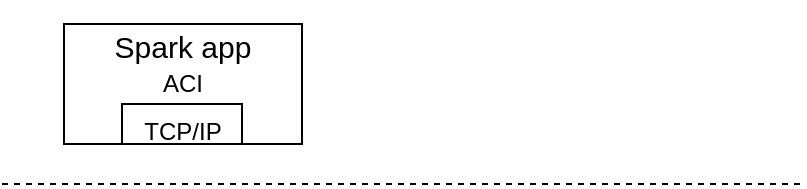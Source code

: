 <mxfile version="16.1.0" type="github">
  <diagram id="C5RBs43oDa-KdzZeNtuy" name="Page-1">
    <mxGraphModel dx="946" dy="552" grid="1" gridSize="10" guides="1" tooltips="1" connect="1" arrows="1" fold="1" page="1" pageScale="1" pageWidth="827" pageHeight="1169" math="0" shadow="0">
      <root>
        <mxCell id="WIyWlLk6GJQsqaUBKTNV-0" />
        <mxCell id="WIyWlLk6GJQsqaUBKTNV-1" parent="WIyWlLk6GJQsqaUBKTNV-0" />
        <mxCell id="i5SIUgtMvQXpy_Vy_64p-2" value="" style="endArrow=none;dashed=1;html=1;rounded=0;" edge="1" parent="WIyWlLk6GJQsqaUBKTNV-1">
          <mxGeometry width="50" height="50" relative="1" as="geometry">
            <mxPoint x="120" y="180" as="sourcePoint" />
            <mxPoint x="520" y="180" as="targetPoint" />
          </mxGeometry>
        </mxCell>
        <mxCell id="i5SIUgtMvQXpy_Vy_64p-6" value="&lt;p style=&quot;line-height: 1&quot;&gt;&lt;font style=&quot;font-size: 15px ; line-height: 1.5&quot;&gt;Spark app&lt;/font&gt;&lt;br&gt;ACI&lt;/p&gt;&lt;p style=&quot;line-height: 1&quot;&gt;TCP/IP&lt;/p&gt;" style="rounded=0;whiteSpace=wrap;html=1;" vertex="1" parent="WIyWlLk6GJQsqaUBKTNV-1">
          <mxGeometry x="151" y="100" width="119" height="60" as="geometry" />
        </mxCell>
        <mxCell id="i5SIUgtMvQXpy_Vy_64p-20" value="" style="rounded=0;whiteSpace=wrap;html=1;fontSize=15;fillColor=none;" vertex="1" parent="WIyWlLk6GJQsqaUBKTNV-1">
          <mxGeometry x="180" y="140" width="60" height="20" as="geometry" />
        </mxCell>
      </root>
    </mxGraphModel>
  </diagram>
</mxfile>

